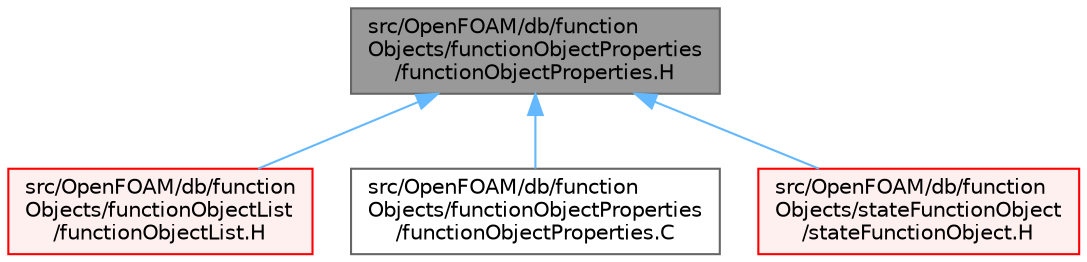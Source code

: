 digraph "src/OpenFOAM/db/functionObjects/functionObjectProperties/functionObjectProperties.H"
{
 // LATEX_PDF_SIZE
  bgcolor="transparent";
  edge [fontname=Helvetica,fontsize=10,labelfontname=Helvetica,labelfontsize=10];
  node [fontname=Helvetica,fontsize=10,shape=box,height=0.2,width=0.4];
  Node1 [id="Node000001",label="src/OpenFOAM/db/function\lObjects/functionObjectProperties\l/functionObjectProperties.H",height=0.2,width=0.4,color="gray40", fillcolor="grey60", style="filled", fontcolor="black",tooltip=" "];
  Node1 -> Node2 [id="edge1_Node000001_Node000002",dir="back",color="steelblue1",style="solid",tooltip=" "];
  Node2 [id="Node000002",label="src/OpenFOAM/db/function\lObjects/functionObjectList\l/functionObjectList.H",height=0.2,width=0.4,color="red", fillcolor="#FFF0F0", style="filled",URL="$functionObjectList_8H.html",tooltip=" "];
  Node1 -> Node1310 [id="edge2_Node000001_Node001310",dir="back",color="steelblue1",style="solid",tooltip=" "];
  Node1310 [id="Node001310",label="src/OpenFOAM/db/function\lObjects/functionObjectProperties\l/functionObjectProperties.C",height=0.2,width=0.4,color="grey40", fillcolor="white", style="filled",URL="$functionObjectProperties_8C.html",tooltip=" "];
  Node1 -> Node125 [id="edge3_Node000001_Node000125",dir="back",color="steelblue1",style="solid",tooltip=" "];
  Node125 [id="Node000125",label="src/OpenFOAM/db/function\lObjects/stateFunctionObject\l/stateFunctionObject.H",height=0.2,width=0.4,color="red", fillcolor="#FFF0F0", style="filled",URL="$stateFunctionObject_8H.html",tooltip=" "];
}
